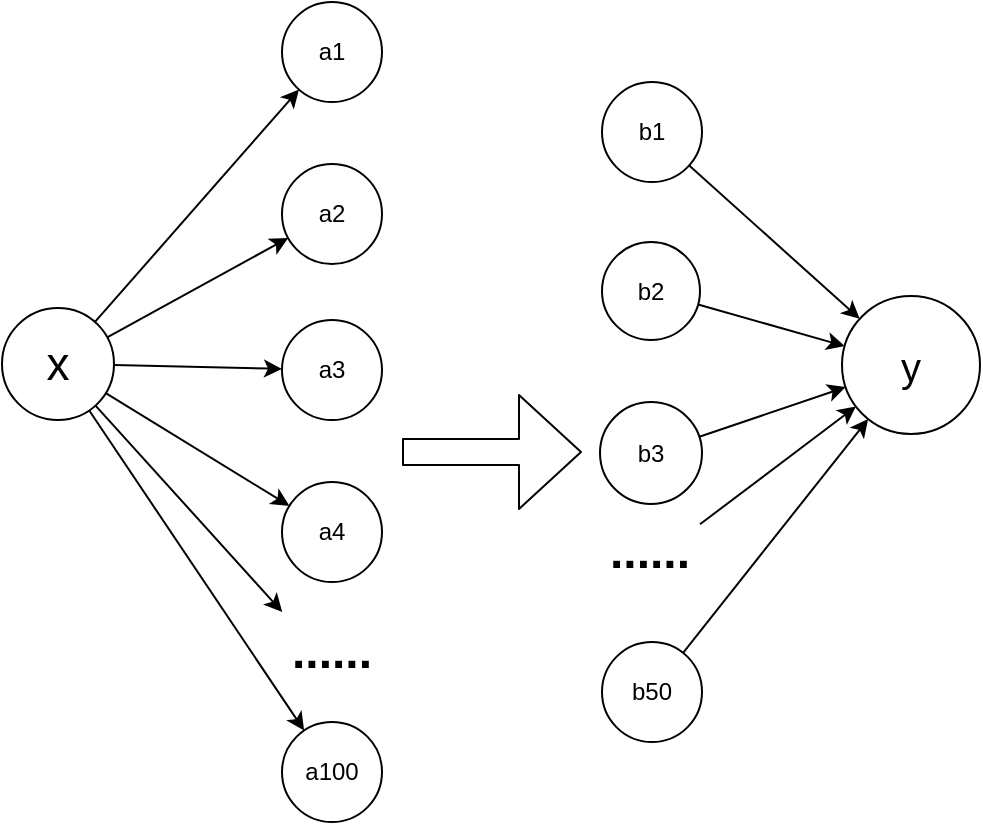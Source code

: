 <mxGraphModel dx="604" dy="515" grid="1" gridSize="10" guides="1" tooltips="1" connect="1" arrows="1" fold="1" page="1" pageScale="1" pageWidth="827" pageHeight="1169" background="#ffffff"><root><mxCell id="0"/><mxCell id="1" parent="0"/><mxCell id="2" value="b1" style="ellipse;whiteSpace=wrap;html=1;aspect=fixed;" vertex="1" parent="1"><mxGeometry x="350" y="270" width="50" height="50" as="geometry"/></mxCell><mxCell id="3" value="a1" style="ellipse;whiteSpace=wrap;html=1;aspect=fixed;" vertex="1" parent="1"><mxGeometry x="190" y="230" width="50" height="50" as="geometry"/></mxCell><mxCell id="4" value="a2" style="ellipse;whiteSpace=wrap;html=1;aspect=fixed;" vertex="1" parent="1"><mxGeometry x="190" y="311" width="50" height="50" as="geometry"/></mxCell><mxCell id="7" value="a3" style="ellipse;whiteSpace=wrap;html=1;aspect=fixed;" vertex="1" parent="1"><mxGeometry x="190" y="389" width="50" height="50" as="geometry"/></mxCell><mxCell id="8" value="a4" style="ellipse;whiteSpace=wrap;html=1;aspect=fixed;" vertex="1" parent="1"><mxGeometry x="190" y="470" width="50" height="50" as="geometry"/></mxCell><mxCell id="9" value="a100" style="ellipse;whiteSpace=wrap;html=1;aspect=fixed;" vertex="1" parent="1"><mxGeometry x="190" y="590" width="50" height="50" as="geometry"/></mxCell><mxCell id="10" value="&lt;h1&gt;......&lt;/h1&gt;" style="text;html=1;strokeColor=none;fillColor=none;spacing=5;spacingTop=-20;whiteSpace=wrap;overflow=hidden;rounded=0;" vertex="1" parent="1"><mxGeometry x="190" y="535" width="50" height="55" as="geometry"/></mxCell><mxCell id="11" value="b2" style="ellipse;whiteSpace=wrap;html=1;aspect=fixed;" vertex="1" parent="1"><mxGeometry x="350" y="350" width="49" height="49" as="geometry"/></mxCell><mxCell id="12" value="b3" style="ellipse;whiteSpace=wrap;html=1;aspect=fixed;" vertex="1" parent="1"><mxGeometry x="349" y="430" width="51" height="51" as="geometry"/></mxCell><mxCell id="13" value="b50" style="ellipse;whiteSpace=wrap;html=1;aspect=fixed;" vertex="1" parent="1"><mxGeometry x="350" y="550" width="50" height="50" as="geometry"/></mxCell><mxCell id="15" value="&lt;h1&gt;......&lt;/h1&gt;" style="text;html=1;strokeColor=none;fillColor=none;spacing=5;spacingTop=-20;whiteSpace=wrap;overflow=hidden;rounded=0;" vertex="1" parent="1"><mxGeometry x="349" y="485" width="50" height="50" as="geometry"/></mxCell><mxCell id="20" value="" style="shape=flexArrow;endArrow=classic;html=1;fillColor=#ffffff;endWidth=43;endSize=10;width=13;" edge="1" parent="1"><mxGeometry width="50" height="50" relative="1" as="geometry"><mxPoint x="250" y="455" as="sourcePoint"/><mxPoint x="340" y="455" as="targetPoint"/></mxGeometry></mxCell><mxCell id="22" value="&lt;font style=&quot;font-size: 23px&quot;&gt;x&lt;/font&gt;" style="ellipse;whiteSpace=wrap;html=1;aspect=fixed;" vertex="1" parent="1"><mxGeometry x="50" y="383" width="56" height="56" as="geometry"/></mxCell><mxCell id="23" value="" style="endArrow=classic;html=1;" edge="1" parent="1" source="22" target="3"><mxGeometry width="50" height="50" relative="1" as="geometry"><mxPoint x="50" y="710" as="sourcePoint"/><mxPoint x="100" y="660" as="targetPoint"/></mxGeometry></mxCell><mxCell id="24" value="" style="endArrow=classic;html=1;" edge="1" parent="1" source="22" target="9"><mxGeometry width="50" height="50" relative="1" as="geometry"><mxPoint x="50" y="710" as="sourcePoint"/><mxPoint x="100" y="660" as="targetPoint"/></mxGeometry></mxCell><mxCell id="25" value="" style="endArrow=classic;html=1;" edge="1" parent="1" source="22" target="4"><mxGeometry width="50" height="50" relative="1" as="geometry"><mxPoint x="50" y="710" as="sourcePoint"/><mxPoint x="100" y="660" as="targetPoint"/></mxGeometry></mxCell><mxCell id="26" value="" style="endArrow=classic;html=1;" edge="1" parent="1" source="22" target="7"><mxGeometry width="50" height="50" relative="1" as="geometry"><mxPoint x="70" y="560" as="sourcePoint"/><mxPoint x="100" y="660" as="targetPoint"/></mxGeometry></mxCell><mxCell id="27" value="" style="endArrow=classic;html=1;" edge="1" parent="1" source="22" target="8"><mxGeometry width="50" height="50" relative="1" as="geometry"><mxPoint x="50" y="710" as="sourcePoint"/><mxPoint x="100" y="660" as="targetPoint"/></mxGeometry></mxCell><mxCell id="28" value="" style="endArrow=classic;html=1;" edge="1" parent="1" source="22" target="10"><mxGeometry width="50" height="50" relative="1" as="geometry"><mxPoint x="50" y="710" as="sourcePoint"/><mxPoint x="140" y="620" as="targetPoint"/></mxGeometry></mxCell><mxCell id="29" value="&lt;font style=&quot;font-size: 20px&quot;&gt;y&lt;/font&gt;" style="ellipse;whiteSpace=wrap;html=1;aspect=fixed;" vertex="1" parent="1"><mxGeometry x="470" y="377" width="69" height="69" as="geometry"/></mxCell><mxCell id="30" value="" style="endArrow=classic;html=1;" edge="1" parent="1" source="2" target="29"><mxGeometry width="50" height="50" relative="1" as="geometry"><mxPoint x="120" y="710" as="sourcePoint"/><mxPoint x="170" y="660" as="targetPoint"/></mxGeometry></mxCell><mxCell id="31" value="" style="endArrow=classic;html=1;" edge="1" parent="1" source="11" target="29"><mxGeometry width="50" height="50" relative="1" as="geometry"><mxPoint x="403.555" y="321.754" as="sourcePoint"/><mxPoint x="488.846" y="398.432" as="targetPoint"/></mxGeometry></mxCell><mxCell id="32" value="" style="endArrow=classic;html=1;" edge="1" parent="1" source="12" target="29"><mxGeometry width="50" height="50" relative="1" as="geometry"><mxPoint x="413.555" y="331.754" as="sourcePoint"/><mxPoint x="498.846" y="408.432" as="targetPoint"/></mxGeometry></mxCell><mxCell id="33" value="" style="endArrow=classic;html=1;" edge="1" parent="1" source="13" target="29"><mxGeometry width="50" height="50" relative="1" as="geometry"><mxPoint x="423.555" y="341.754" as="sourcePoint"/><mxPoint x="508.846" y="418.432" as="targetPoint"/></mxGeometry></mxCell><mxCell id="34" value="" style="endArrow=classic;html=1;" edge="1" parent="1" source="15" target="29"><mxGeometry width="50" height="50" relative="1" as="geometry"><mxPoint x="433.555" y="351.754" as="sourcePoint"/><mxPoint x="518.846" y="428.432" as="targetPoint"/></mxGeometry></mxCell></root></mxGraphModel>